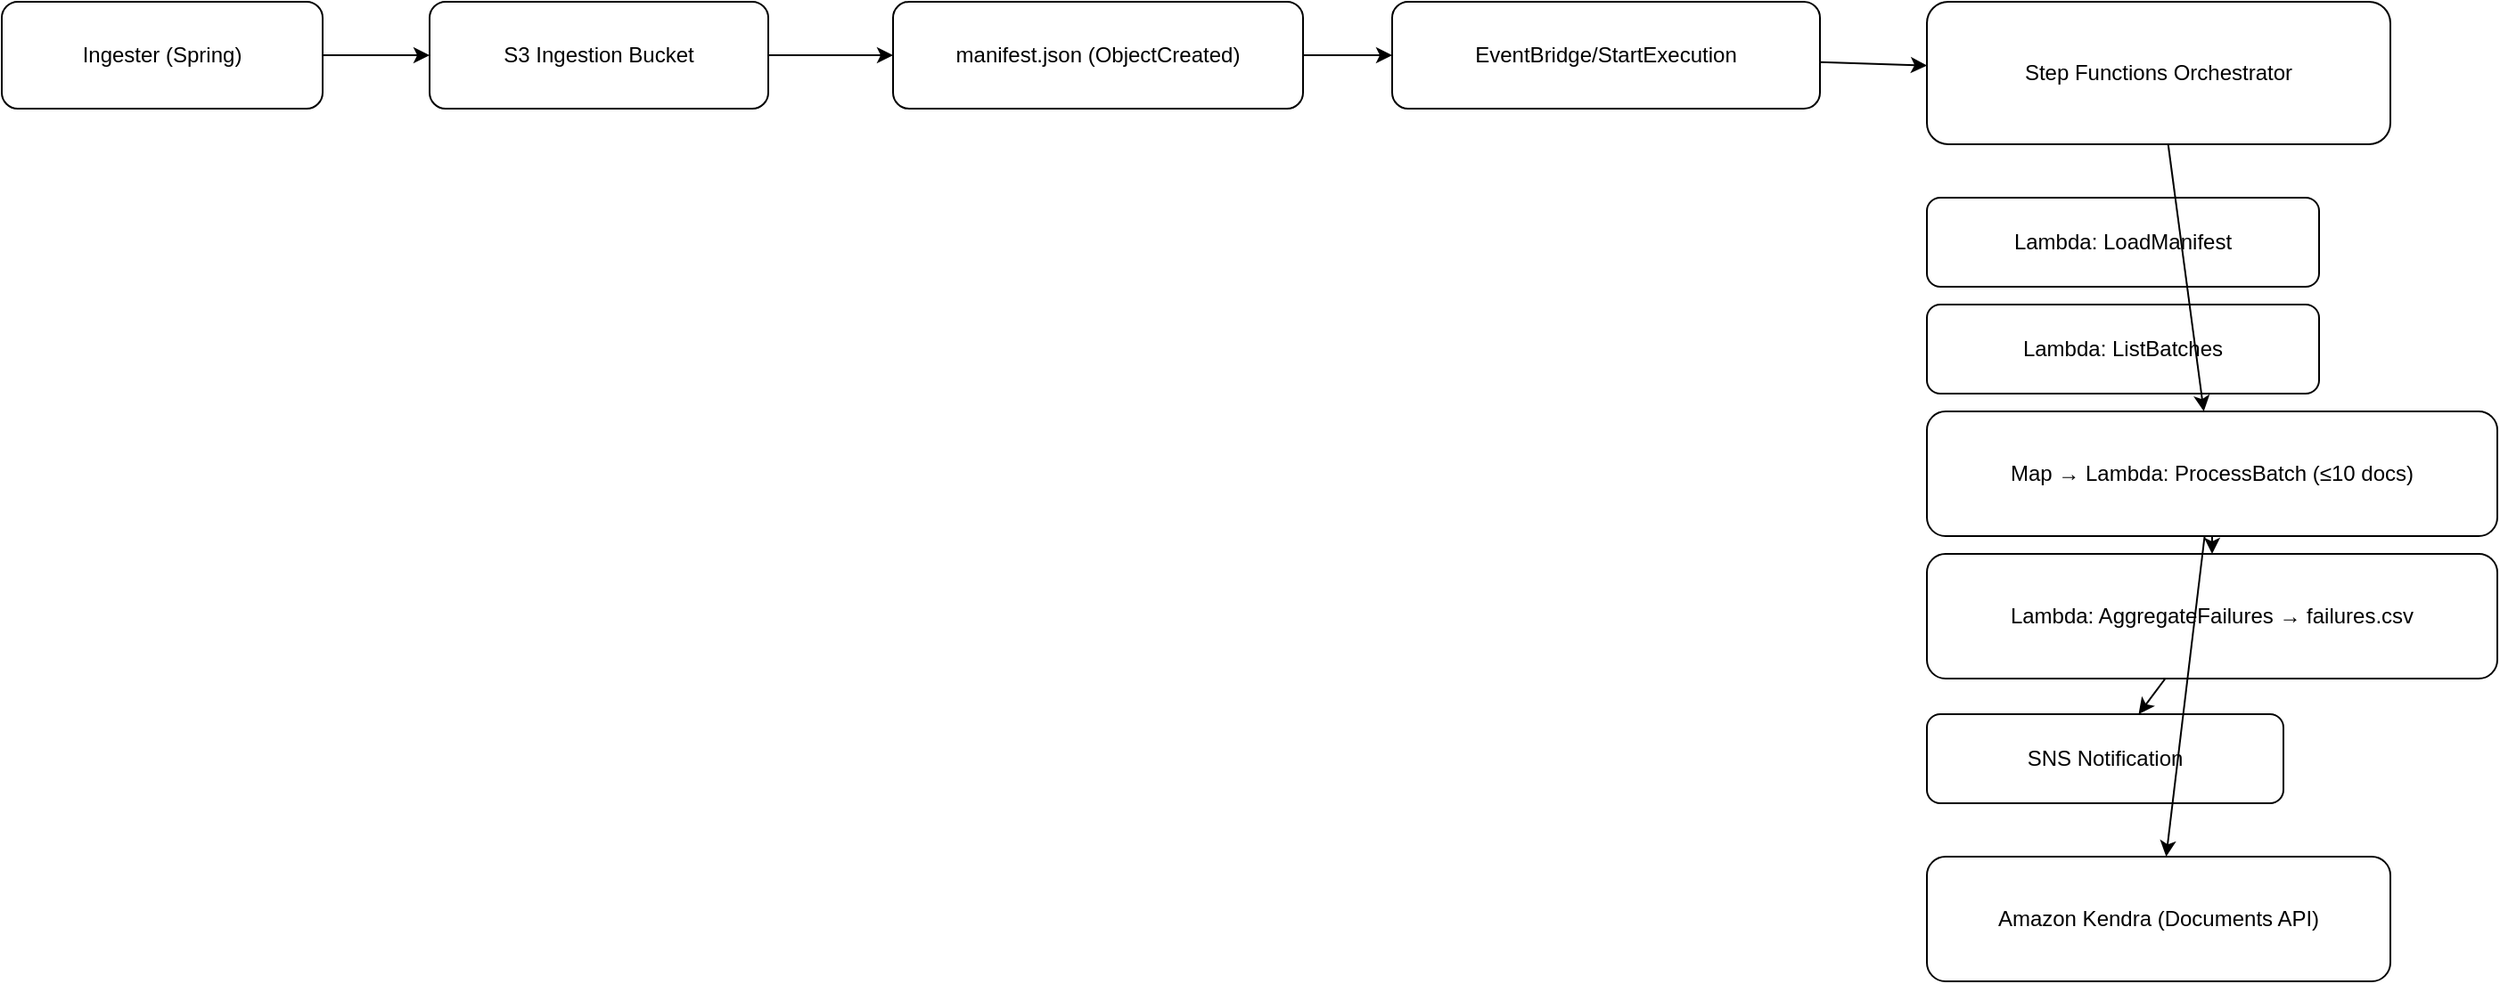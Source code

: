 <mxfile version="20.8.16">
  <diagram name="SFN Orchestrated">
    <mxGraphModel dx="1082" dy="662" grid="1" gridSize="10" guides="1" tooltips="1" connect="1" arrows="1" page="1" pageScale="1" pageWidth="1600" pageHeight="1000">
      <root>
        <mxCell id="0"/><mxCell id="1" parent="0"/>
        <mxCell id="2" value="Ingester (Spring)" style="shape=rectangle;rounded=1;whiteSpace=wrap;html=1;" vertex="1" parent="1"><mxGeometry x="40" y="60" width="180" height="60" as="geometry"/></mxCell>
<mxCell id="3" value="S3 Ingestion Bucket" style="shape=rectangle;rounded=1;whiteSpace=wrap;html=1;" vertex="1" parent="1"><mxGeometry x="280" y="60" width="190" height="60" as="geometry"/></mxCell>
<mxCell id="4" value="manifest.json (ObjectCreated)" style="shape=rectangle;rounded=1;whiteSpace=wrap;html=1;" vertex="1" parent="1"><mxGeometry x="540" y="60" width="230" height="60" as="geometry"/></mxCell>
<mxCell id="5" value="EventBridge/StartExecution" style="shape=rectangle;rounded=1;whiteSpace=wrap;html=1;" vertex="1" parent="1"><mxGeometry x="820" y="60" width="240" height="60" as="geometry"/></mxCell>
<mxCell id="6" value="Step Functions Orchestrator" style="shape=rectangle;rounded=1;whiteSpace=wrap;html=1;" vertex="1" parent="1"><mxGeometry x="1120" y="60" width="260" height="80" as="geometry"/></mxCell>
<mxCell id="7" value="Lambda: LoadManifest" style="shape=rectangle;rounded=1;whiteSpace=wrap;html=1;" vertex="1" parent="1"><mxGeometry x="1120" y="170" width="220" height="50" as="geometry"/></mxCell>
<mxCell id="8" value="Lambda: ListBatches" style="shape=rectangle;rounded=1;whiteSpace=wrap;html=1;" vertex="1" parent="1"><mxGeometry x="1120" y="230" width="220" height="50" as="geometry"/></mxCell>
<mxCell id="9" value="Map → Lambda: ProcessBatch (≤10 docs)" style="shape=rectangle;rounded=1;whiteSpace=wrap;html=1;" vertex="1" parent="1"><mxGeometry x="1120" y="290" width="320" height="70" as="geometry"/></mxCell>
<mxCell id="10" value="Lambda: AggregateFailures → failures.csv" style="shape=rectangle;rounded=1;whiteSpace=wrap;html=1;" vertex="1" parent="1"><mxGeometry x="1120" y="370" width="320" height="70" as="geometry"/></mxCell>
<mxCell id="11" value="SNS Notification" style="shape=rectangle;rounded=1;whiteSpace=wrap;html=1;" vertex="1" parent="1"><mxGeometry x="1120" y="460" width="200" height="50" as="geometry"/></mxCell>
<mxCell id="12" value="Amazon Kendra (Documents API)" style="shape=rectangle;rounded=1;whiteSpace=wrap;html=1;" vertex="1" parent="1"><mxGeometry x="1120" y="540" width="260" height="70" as="geometry"/></mxCell>
<mxCell id="e1" edge="1" parent="1" source="2" target="3"><mxGeometry relative="1" as="geometry"/></mxCell>
<mxCell id="e2" edge="1" parent="1" source="3" target="4"><mxGeometry relative="1" as="geometry"/></mxCell>
<mxCell id="e3" edge="1" parent="1" source="4" target="5"><mxGeometry relative="1" as="geometry"/></mxCell>
<mxCell id="e4" edge="1" parent="1" source="5" target="6"><mxGeometry relative="1" as="geometry"/></mxCell>
<mxCell id="e5" edge="1" parent="1" source="6" target="9"><mxGeometry relative="1" as="geometry"/></mxCell>
<mxCell id="e6" edge="1" parent="1" source="9" target="12"><mxGeometry relative="1" as="geometry"/></mxCell>
<mxCell id="e7" edge="1" parent="1" source="9" target="10"><mxGeometry relative="1" as="geometry"/></mxCell>
<mxCell id="e8" edge="1" parent="1" source="10" target="11"><mxGeometry relative="1" as="geometry"/></mxCell>
      </root>
    </mxGraphModel>
  </diagram>
</mxfile>